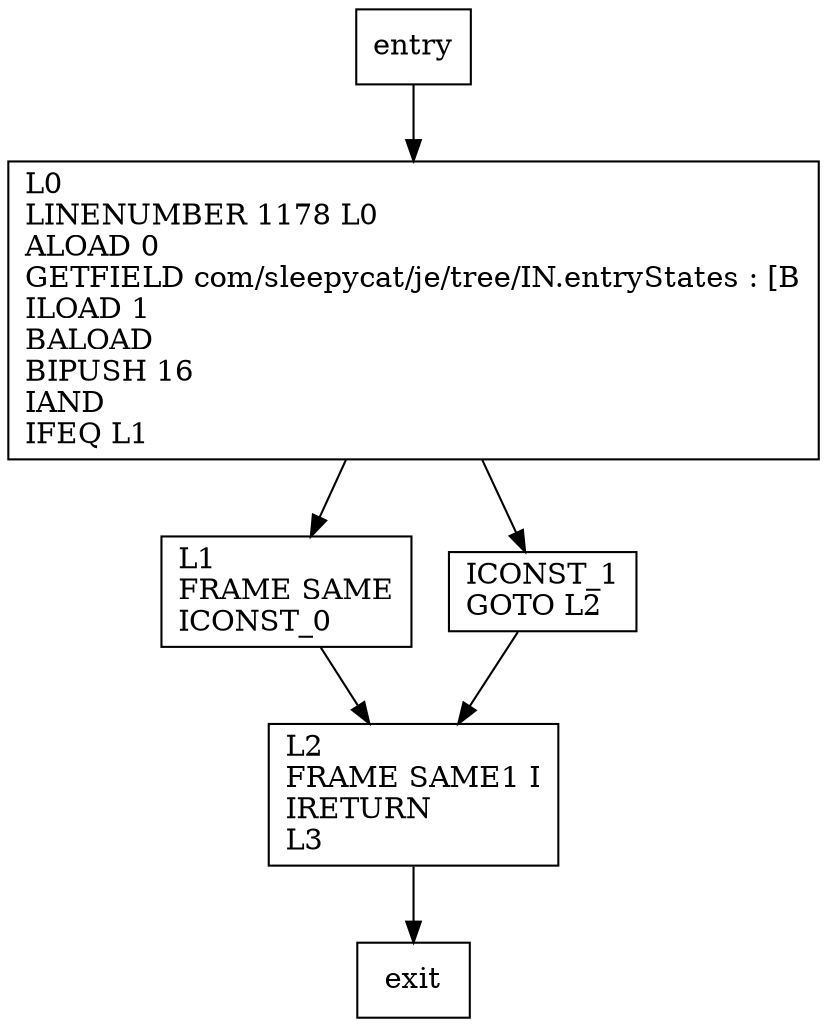 digraph isEmbeddedLN {
node [shape=record];
1931205834 [label="L2\lFRAME SAME1 I\lIRETURN\lL3\l"];
965988043 [label="L1\lFRAME SAME\lICONST_0\l"];
1141371177 [label="ICONST_1\lGOTO L2\l"];
289571900 [label="L0\lLINENUMBER 1178 L0\lALOAD 0\lGETFIELD com/sleepycat/je/tree/IN.entryStates : [B\lILOAD 1\lBALOAD\lBIPUSH 16\lIAND\lIFEQ L1\l"];
entry;
exit;
1931205834 -> exit;
entry -> 289571900;
965988043 -> 1931205834;
1141371177 -> 1931205834;
289571900 -> 965988043;
289571900 -> 1141371177;
}
